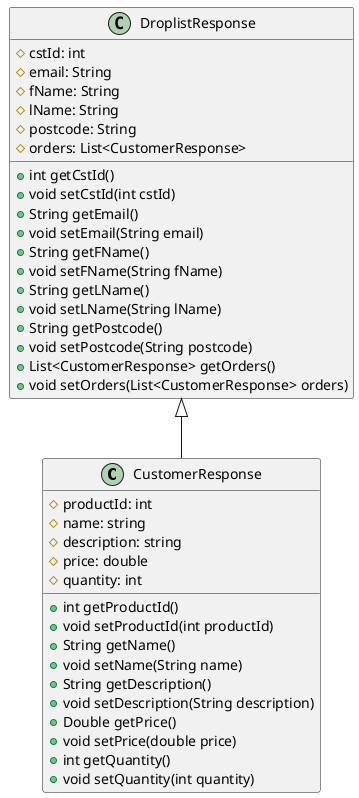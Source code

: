 @startuml
'https://plantuml.com/class-diagram

class CustomerResponse {
    #productId: int
    #name: string
    #description: string
    #price: double
    #quantity: int
    +int getProductId()
    +void setProductId(int productId)
    +String getName()
    +void setName(String name)
    +String getDescription()
    +void setDescription(String description)
    +Double getPrice()
    +void setPrice(double price)
    +int getQuantity()
    +void setQuantity(int quantity)
}

class DroplistResponse {
    #cstId: int
    #email: String
    #fName: String
    #lName: String
    #postcode: String
    #orders: List<CustomerResponse>
    +int getCstId()
    +void setCstId(int cstId)
    +String getEmail()
    +void setEmail(String email)
    +String getFName()
    +void setFName(String fName)
    +String getLName()
    +void setLName(String lName)
    +String getPostcode()
    +void setPostcode(String postcode)
    +List<CustomerResponse> getOrders()
    +void setOrders(List<CustomerResponse> orders)
}

DroplistResponse <|-- CustomerResponse


@enduml